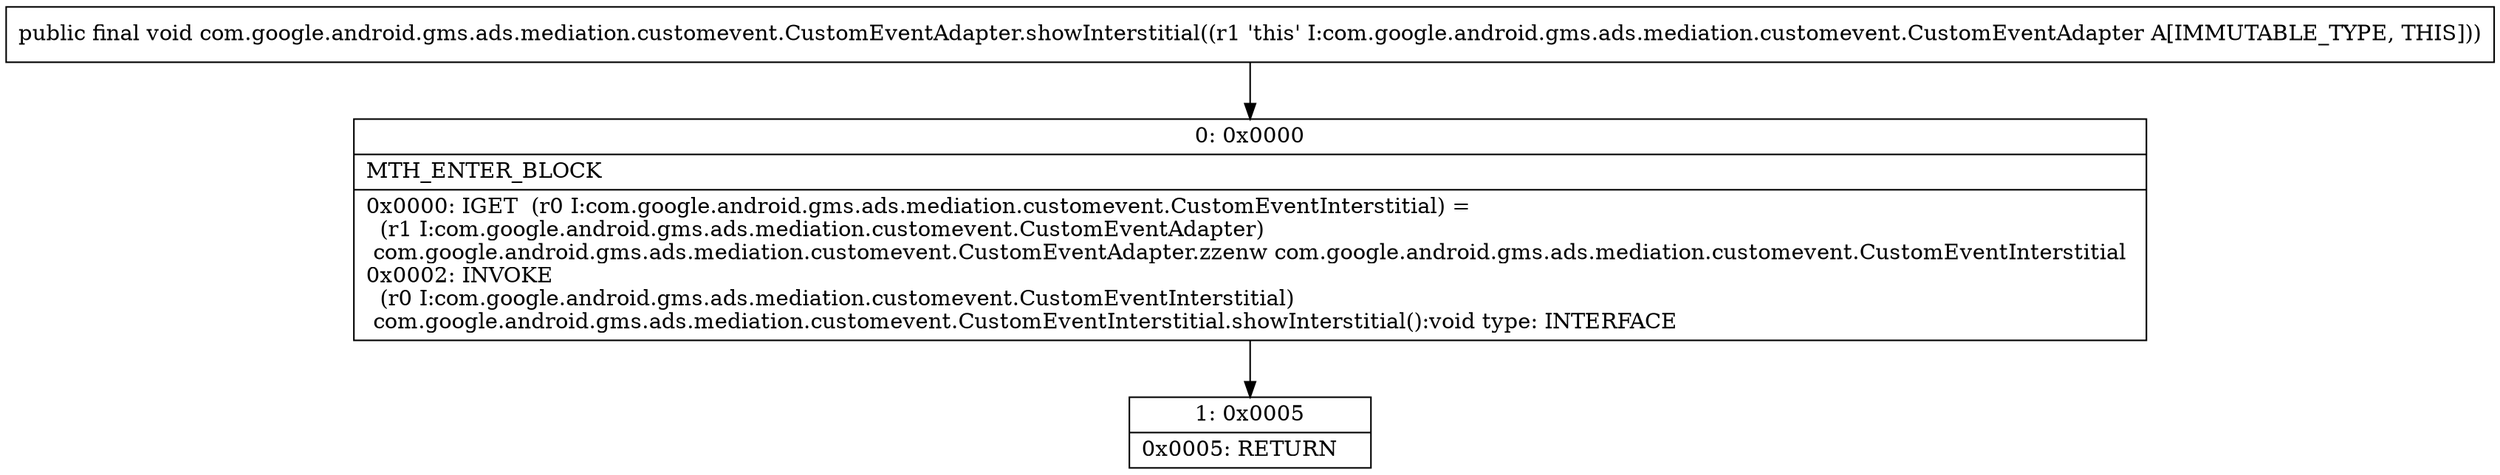 digraph "CFG forcom.google.android.gms.ads.mediation.customevent.CustomEventAdapter.showInterstitial()V" {
Node_0 [shape=record,label="{0\:\ 0x0000|MTH_ENTER_BLOCK\l|0x0000: IGET  (r0 I:com.google.android.gms.ads.mediation.customevent.CustomEventInterstitial) = \l  (r1 I:com.google.android.gms.ads.mediation.customevent.CustomEventAdapter)\l com.google.android.gms.ads.mediation.customevent.CustomEventAdapter.zzenw com.google.android.gms.ads.mediation.customevent.CustomEventInterstitial \l0x0002: INVOKE  \l  (r0 I:com.google.android.gms.ads.mediation.customevent.CustomEventInterstitial)\l com.google.android.gms.ads.mediation.customevent.CustomEventInterstitial.showInterstitial():void type: INTERFACE \l}"];
Node_1 [shape=record,label="{1\:\ 0x0005|0x0005: RETURN   \l}"];
MethodNode[shape=record,label="{public final void com.google.android.gms.ads.mediation.customevent.CustomEventAdapter.showInterstitial((r1 'this' I:com.google.android.gms.ads.mediation.customevent.CustomEventAdapter A[IMMUTABLE_TYPE, THIS])) }"];
MethodNode -> Node_0;
Node_0 -> Node_1;
}

